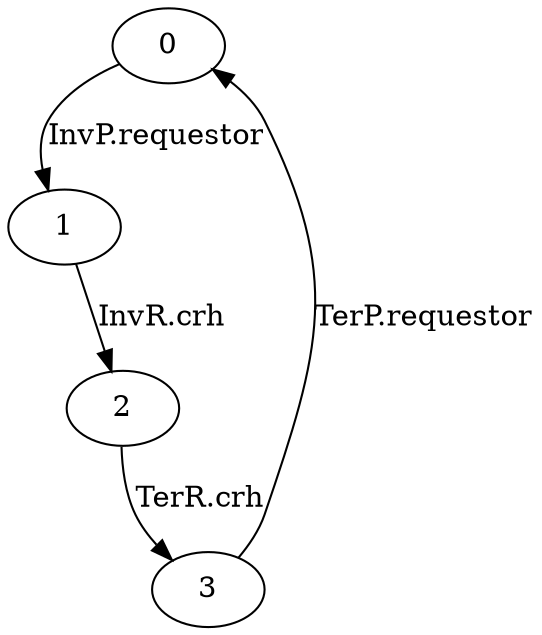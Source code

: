 digraph T2 {
0 -> 1 [ label="InvP.requestor" ];
1 -> 2 [ label="InvR.crh" ];
2 -> 3 [ label="TerR.crh" ];
3 -> 0 [ label="TerP.requestor" ];
}
